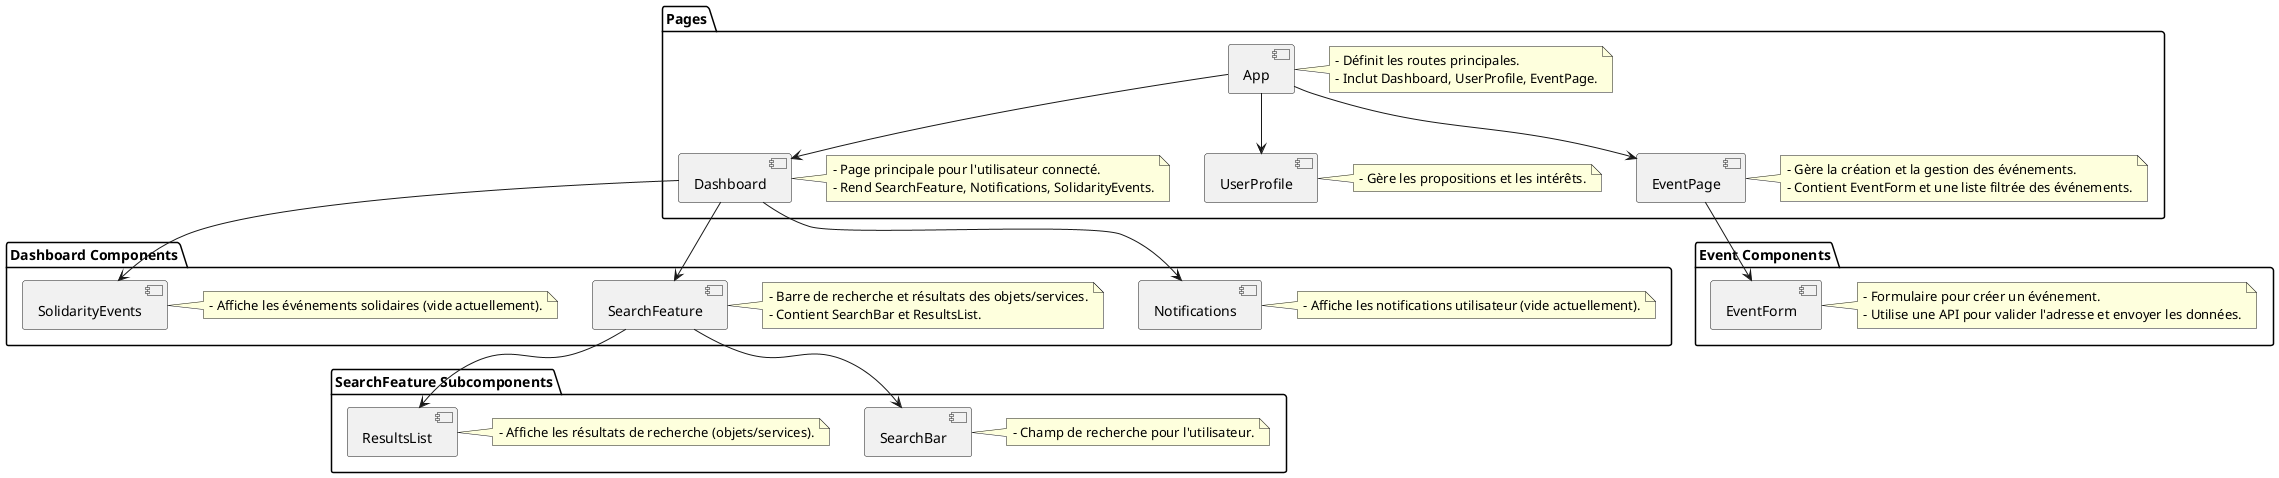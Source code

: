 @startuml
package "Pages" {
  component "App" {
  }
  note right of App
    - Définit les routes principales.
    - Inclut Dashboard, UserProfile, EventPage.
  end note

  component "Dashboard" {
  }
  note right of Dashboard
    - Page principale pour l'utilisateur connecté.
    - Rend SearchFeature, Notifications, SolidarityEvents.
  end note

  component "UserProfile" {
  }
  note right of UserProfile
    - Gère les propositions et les intérêts.
  end note

  component "EventPage" {
  }
  note right of EventPage
    - Gère la création et la gestion des événements.
    - Contient EventForm et une liste filtrée des événements.
  end note
}

package "Event Components" {
  component "EventForm" {
  }
  note right of EventForm
    - Formulaire pour créer un événement.
    - Utilise une API pour valider l'adresse et envoyer les données.
  end note
}

package "Dashboard Components" {
  component "Notifications" {
  }
  note right of Notifications
    - Affiche les notifications utilisateur (vide actuellement).
  end note

  component "SearchFeature" {
  }
  note right of SearchFeature
    - Barre de recherche et résultats des objets/services.
    - Contient SearchBar et ResultsList.
  end note

  component "SolidarityEvents" {
  }
  note right of SolidarityEvents
    - Affiche les événements solidaires (vide actuellement).
  end note
}

package "SearchFeature Subcomponents" {
  component "SearchBar" {
  }
  note right of SearchBar
    - Champ de recherche pour l'utilisateur.
  end note

  component "ResultsList" {
  }
  note right of ResultsList
    - Affiche les résultats de recherche (objets/services).
  end note
}

App --> Dashboard
App --> UserProfile
App --> EventPage

EventPage --> EventForm

Dashboard --> Notifications
Dashboard --> SearchFeature
Dashboard --> SolidarityEvents

SearchFeature --> SearchBar
SearchFeature --> ResultsList
@enduml